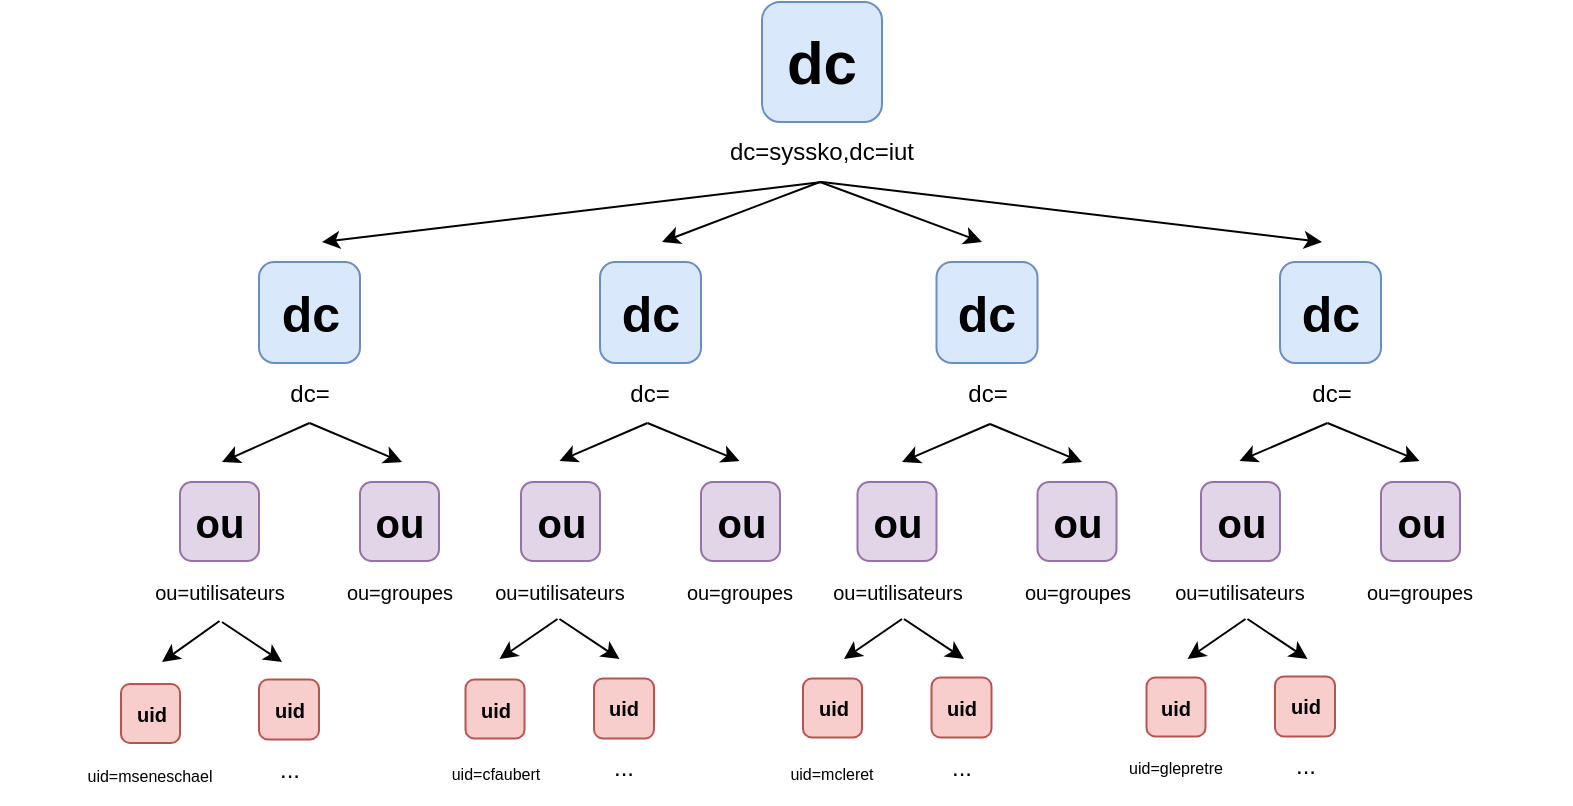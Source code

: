 <mxfile version="22.1.4" type="device">
  <diagram id="prtHgNgQTEPvFCAcTncT" name="Page-1">
    <mxGraphModel dx="1510" dy="380" grid="1" gridSize="10" guides="1" tooltips="1" connect="1" arrows="1" fold="1" page="1" pageScale="1" pageWidth="827" pageHeight="1169" math="0" shadow="0">
      <root>
        <mxCell id="0" />
        <mxCell id="1" parent="0" />
        <mxCell id="ljBDnQ2L84ngYzarCwvp-2" value="&lt;b&gt;&lt;font style=&quot;font-size: 30px;&quot;&gt;dc&lt;/font&gt;&lt;/b&gt;" style="whiteSpace=wrap;html=1;aspect=fixed;perimeterSpacing=0;rounded=1;fillColor=#dae8fc;strokeColor=#6c8ebf;" parent="1" vertex="1">
          <mxGeometry x="360" y="40" width="60" height="60" as="geometry" />
        </mxCell>
        <mxCell id="ljBDnQ2L84ngYzarCwvp-3" value="dc=syssko,dc=iut" style="text;html=1;strokeColor=none;fillColor=none;align=center;verticalAlign=middle;whiteSpace=wrap;rounded=0;" parent="1" vertex="1">
          <mxGeometry x="315" y="100" width="150" height="30" as="geometry" />
        </mxCell>
        <mxCell id="ljBDnQ2L84ngYzarCwvp-6" value="&lt;font style=&quot;font-size: 10px;&quot;&gt;ou=utilisateurs&lt;/font&gt;" style="text;html=1;strokeColor=none;fillColor=none;align=center;verticalAlign=middle;whiteSpace=wrap;rounded=0;" parent="1" vertex="1">
          <mxGeometry x="13.75" y="319.5" width="150" height="30" as="geometry" />
        </mxCell>
        <mxCell id="ljBDnQ2L84ngYzarCwvp-8" value="&lt;font style=&quot;font-size: 10px;&quot;&gt;ou=groupes&lt;/font&gt;" style="text;html=1;strokeColor=none;fillColor=none;align=center;verticalAlign=middle;whiteSpace=wrap;rounded=0;" parent="1" vertex="1">
          <mxGeometry x="103.75" y="319.5" width="150" height="30" as="geometry" />
        </mxCell>
        <mxCell id="ljBDnQ2L84ngYzarCwvp-10" value="&lt;font size=&quot;1&quot;&gt;&lt;b&gt;&lt;font style=&quot;font-size: 25px;&quot;&gt;dc&lt;/font&gt;&lt;/b&gt;&lt;/font&gt;" style="whiteSpace=wrap;html=1;aspect=fixed;perimeterSpacing=0;rounded=1;fillColor=#dae8fc;strokeColor=#6c8ebf;" parent="1" vertex="1">
          <mxGeometry x="108.5" y="170" width="50.5" height="50.5" as="geometry" />
        </mxCell>
        <mxCell id="ljBDnQ2L84ngYzarCwvp-16" value="dc=" style="text;html=1;strokeColor=none;fillColor=none;align=center;verticalAlign=middle;whiteSpace=wrap;rounded=0;" parent="1" vertex="1">
          <mxGeometry x="58.75" y="220.5" width="150" height="30" as="geometry" />
        </mxCell>
        <mxCell id="ljBDnQ2L84ngYzarCwvp-17" value="dc=" style="text;html=1;strokeColor=none;fillColor=none;align=center;verticalAlign=middle;whiteSpace=wrap;rounded=0;" parent="1" vertex="1">
          <mxGeometry x="228.75" y="220.5" width="150" height="30" as="geometry" />
        </mxCell>
        <mxCell id="ljBDnQ2L84ngYzarCwvp-18" value="dc=" style="text;html=1;strokeColor=none;fillColor=none;align=center;verticalAlign=middle;whiteSpace=wrap;rounded=0;" parent="1" vertex="1">
          <mxGeometry x="397.5" y="220.5" width="150" height="30" as="geometry" />
        </mxCell>
        <mxCell id="ljBDnQ2L84ngYzarCwvp-19" value="dc=" style="text;html=1;strokeColor=none;fillColor=none;align=center;verticalAlign=middle;whiteSpace=wrap;rounded=0;" parent="1" vertex="1">
          <mxGeometry x="569.75" y="220.5" width="150" height="30" as="geometry" />
        </mxCell>
        <mxCell id="ljBDnQ2L84ngYzarCwvp-20" value="&lt;font size=&quot;1&quot;&gt;&lt;b style=&quot;font-size: 20px;&quot;&gt;ou&lt;/b&gt;&lt;/font&gt;" style="whiteSpace=wrap;html=1;aspect=fixed;perimeterSpacing=0;rounded=1;fillColor=#e1d5e7;strokeColor=#9673a6;" parent="1" vertex="1">
          <mxGeometry x="159" y="280" width="39.5" height="39.5" as="geometry" />
        </mxCell>
        <mxCell id="ljBDnQ2L84ngYzarCwvp-26" value="&lt;font size=&quot;1&quot;&gt;&lt;b&gt;&lt;font style=&quot;font-size: 25px;&quot;&gt;dc&lt;/font&gt;&lt;/b&gt;&lt;/font&gt;" style="whiteSpace=wrap;html=1;aspect=fixed;perimeterSpacing=0;rounded=1;fillColor=#dae8fc;strokeColor=#6c8ebf;" parent="1" vertex="1">
          <mxGeometry x="279" y="170" width="50.5" height="50.5" as="geometry" />
        </mxCell>
        <mxCell id="ljBDnQ2L84ngYzarCwvp-27" value="&lt;font size=&quot;1&quot;&gt;&lt;b&gt;&lt;font style=&quot;font-size: 25px;&quot;&gt;dc&lt;/font&gt;&lt;/b&gt;&lt;/font&gt;" style="whiteSpace=wrap;html=1;aspect=fixed;perimeterSpacing=0;rounded=1;fillColor=#dae8fc;strokeColor=#6c8ebf;" parent="1" vertex="1">
          <mxGeometry x="447.25" y="170" width="50.5" height="50.5" as="geometry" />
        </mxCell>
        <mxCell id="ljBDnQ2L84ngYzarCwvp-28" value="&lt;font size=&quot;1&quot;&gt;&lt;b&gt;&lt;font style=&quot;font-size: 25px;&quot;&gt;dc&lt;/font&gt;&lt;/b&gt;&lt;/font&gt;" style="whiteSpace=wrap;html=1;aspect=fixed;perimeterSpacing=0;rounded=1;fillColor=#dae8fc;strokeColor=#6c8ebf;" parent="1" vertex="1">
          <mxGeometry x="619" y="170" width="50.5" height="50.5" as="geometry" />
        </mxCell>
        <mxCell id="ljBDnQ2L84ngYzarCwvp-30" value="&lt;font size=&quot;1&quot;&gt;&lt;b style=&quot;font-size: 20px;&quot;&gt;ou&lt;/b&gt;&lt;/font&gt;" style="whiteSpace=wrap;html=1;aspect=fixed;perimeterSpacing=0;rounded=1;fillColor=#e1d5e7;strokeColor=#9673a6;" parent="1" vertex="1">
          <mxGeometry x="69" y="280" width="39.5" height="39.5" as="geometry" />
        </mxCell>
        <mxCell id="ljBDnQ2L84ngYzarCwvp-31" value="&lt;font size=&quot;1&quot;&gt;&lt;b style=&quot;font-size: 20px;&quot;&gt;ou&lt;/b&gt;&lt;/font&gt;" style="whiteSpace=wrap;html=1;aspect=fixed;perimeterSpacing=0;rounded=1;fillColor=#e1d5e7;strokeColor=#9673a6;" parent="1" vertex="1">
          <mxGeometry x="329.5" y="280" width="39.5" height="39.5" as="geometry" />
        </mxCell>
        <mxCell id="ljBDnQ2L84ngYzarCwvp-32" value="&lt;font size=&quot;1&quot;&gt;&lt;b style=&quot;font-size: 20px;&quot;&gt;ou&lt;/b&gt;&lt;/font&gt;" style="whiteSpace=wrap;html=1;aspect=fixed;perimeterSpacing=0;rounded=1;fillColor=#e1d5e7;strokeColor=#9673a6;" parent="1" vertex="1">
          <mxGeometry x="239.5" y="280" width="39.5" height="39.5" as="geometry" />
        </mxCell>
        <mxCell id="ljBDnQ2L84ngYzarCwvp-33" value="&lt;font size=&quot;1&quot;&gt;&lt;b style=&quot;font-size: 20px;&quot;&gt;ou&lt;/b&gt;&lt;/font&gt;" style="whiteSpace=wrap;html=1;aspect=fixed;perimeterSpacing=0;rounded=1;fillColor=#e1d5e7;strokeColor=#9673a6;" parent="1" vertex="1">
          <mxGeometry x="497.75" y="280" width="39.5" height="39.5" as="geometry" />
        </mxCell>
        <mxCell id="ljBDnQ2L84ngYzarCwvp-34" value="&lt;font size=&quot;1&quot;&gt;&lt;b style=&quot;font-size: 20px;&quot;&gt;ou&lt;/b&gt;&lt;/font&gt;" style="whiteSpace=wrap;html=1;aspect=fixed;perimeterSpacing=0;rounded=1;fillColor=#e1d5e7;strokeColor=#9673a6;" parent="1" vertex="1">
          <mxGeometry x="407.75" y="280" width="39.5" height="39.5" as="geometry" />
        </mxCell>
        <mxCell id="ljBDnQ2L84ngYzarCwvp-35" value="&lt;font size=&quot;1&quot;&gt;&lt;b style=&quot;font-size: 20px;&quot;&gt;ou&lt;/b&gt;&lt;/font&gt;" style="whiteSpace=wrap;html=1;aspect=fixed;perimeterSpacing=0;rounded=1;fillColor=#e1d5e7;strokeColor=#9673a6;" parent="1" vertex="1">
          <mxGeometry x="669.5" y="280" width="39.5" height="39.5" as="geometry" />
        </mxCell>
        <mxCell id="ljBDnQ2L84ngYzarCwvp-36" value="&lt;font size=&quot;1&quot;&gt;&lt;b style=&quot;font-size: 20px;&quot;&gt;ou&lt;/b&gt;&lt;/font&gt;" style="whiteSpace=wrap;html=1;aspect=fixed;perimeterSpacing=0;rounded=1;fillColor=#e1d5e7;strokeColor=#9673a6;" parent="1" vertex="1">
          <mxGeometry x="579.5" y="280" width="39.5" height="39.5" as="geometry" />
        </mxCell>
        <mxCell id="ljBDnQ2L84ngYzarCwvp-38" value="&lt;font style=&quot;font-size: 10px;&quot;&gt;ou=utilisateurs&lt;/font&gt;" style="text;html=1;strokeColor=none;fillColor=none;align=center;verticalAlign=middle;whiteSpace=wrap;rounded=0;" parent="1" vertex="1">
          <mxGeometry x="183.75" y="319.5" width="150" height="30" as="geometry" />
        </mxCell>
        <mxCell id="ljBDnQ2L84ngYzarCwvp-39" value="&lt;font style=&quot;font-size: 10px;&quot;&gt;ou=groupes&lt;/font&gt;" style="text;html=1;strokeColor=none;fillColor=none;align=center;verticalAlign=middle;whiteSpace=wrap;rounded=0;" parent="1" vertex="1">
          <mxGeometry x="273.75" y="319.5" width="150" height="30" as="geometry" />
        </mxCell>
        <mxCell id="ljBDnQ2L84ngYzarCwvp-40" value="&lt;font style=&quot;font-size: 10px;&quot;&gt;ou=utilisateurs&lt;/font&gt;" style="text;html=1;strokeColor=none;fillColor=none;align=center;verticalAlign=middle;whiteSpace=wrap;rounded=0;" parent="1" vertex="1">
          <mxGeometry x="352.5" y="319.5" width="150" height="30" as="geometry" />
        </mxCell>
        <mxCell id="ljBDnQ2L84ngYzarCwvp-41" value="&lt;font style=&quot;font-size: 10px;&quot;&gt;ou=groupes&lt;/font&gt;" style="text;html=1;strokeColor=none;fillColor=none;align=center;verticalAlign=middle;whiteSpace=wrap;rounded=0;" parent="1" vertex="1">
          <mxGeometry x="442.5" y="319.5" width="150" height="30" as="geometry" />
        </mxCell>
        <mxCell id="ljBDnQ2L84ngYzarCwvp-42" value="&lt;font style=&quot;font-size: 10px;&quot;&gt;ou=utilisateurs&lt;/font&gt;" style="text;html=1;strokeColor=none;fillColor=none;align=center;verticalAlign=middle;whiteSpace=wrap;rounded=0;" parent="1" vertex="1">
          <mxGeometry x="524.25" y="319.5" width="150" height="30" as="geometry" />
        </mxCell>
        <mxCell id="ljBDnQ2L84ngYzarCwvp-43" value="&lt;font style=&quot;font-size: 10px;&quot;&gt;ou=groupes&lt;/font&gt;" style="text;html=1;strokeColor=none;fillColor=none;align=center;verticalAlign=middle;whiteSpace=wrap;rounded=0;" parent="1" vertex="1">
          <mxGeometry x="614.25" y="319.5" width="150" height="30" as="geometry" />
        </mxCell>
        <mxCell id="ljBDnQ2L84ngYzarCwvp-44" value="&lt;font size=&quot;1&quot;&gt;&lt;b&gt;uid&lt;/b&gt;&lt;/font&gt;" style="whiteSpace=wrap;html=1;aspect=fixed;perimeterSpacing=0;rounded=1;fillColor=#f8cecc;strokeColor=#b85450;" parent="1" vertex="1">
          <mxGeometry x="39.5" y="381" width="29.5" height="29.5" as="geometry" />
        </mxCell>
        <mxCell id="ljBDnQ2L84ngYzarCwvp-45" value="&lt;b&gt;&lt;font size=&quot;1&quot;&gt;uid&lt;/font&gt;&lt;/b&gt;" style="whiteSpace=wrap;html=1;aspect=fixed;perimeterSpacing=0;rounded=1;fillColor=#f8cecc;strokeColor=#b85450;" parent="1" vertex="1">
          <mxGeometry x="108.5" y="378.75" width="30" height="30" as="geometry" />
        </mxCell>
        <mxCell id="ljBDnQ2L84ngYzarCwvp-49" value="&lt;font size=&quot;1&quot;&gt;&lt;b&gt;uid&lt;/b&gt;&lt;/font&gt;" style="whiteSpace=wrap;html=1;aspect=fixed;perimeterSpacing=0;rounded=1;fillColor=#f8cecc;strokeColor=#b85450;" parent="1" vertex="1">
          <mxGeometry x="211.75" y="378.75" width="29.5" height="29.5" as="geometry" />
        </mxCell>
        <mxCell id="ljBDnQ2L84ngYzarCwvp-50" value="&lt;b&gt;&lt;font size=&quot;1&quot;&gt;uid&lt;/font&gt;&lt;/b&gt;" style="whiteSpace=wrap;html=1;aspect=fixed;perimeterSpacing=0;rounded=1;fillColor=#f8cecc;strokeColor=#b85450;" parent="1" vertex="1">
          <mxGeometry x="276" y="378.25" width="30" height="30" as="geometry" />
        </mxCell>
        <mxCell id="ljBDnQ2L84ngYzarCwvp-51" value="&lt;font size=&quot;1&quot;&gt;&lt;b&gt;uid&lt;/b&gt;&lt;/font&gt;" style="whiteSpace=wrap;html=1;aspect=fixed;perimeterSpacing=0;rounded=1;fillColor=#f8cecc;strokeColor=#b85450;" parent="1" vertex="1">
          <mxGeometry x="380.5" y="378.25" width="29.5" height="29.5" as="geometry" />
        </mxCell>
        <mxCell id="ljBDnQ2L84ngYzarCwvp-52" value="&lt;b&gt;&lt;font size=&quot;1&quot;&gt;uid&lt;/font&gt;&lt;/b&gt;" style="whiteSpace=wrap;html=1;aspect=fixed;perimeterSpacing=0;rounded=1;fillColor=#f8cecc;strokeColor=#b85450;" parent="1" vertex="1">
          <mxGeometry x="444.75" y="377.75" width="30" height="30" as="geometry" />
        </mxCell>
        <mxCell id="ljBDnQ2L84ngYzarCwvp-53" value="&lt;font size=&quot;1&quot;&gt;&lt;b&gt;uid&lt;/b&gt;&lt;/font&gt;" style="whiteSpace=wrap;html=1;aspect=fixed;perimeterSpacing=0;rounded=1;fillColor=#f8cecc;strokeColor=#b85450;" parent="1" vertex="1">
          <mxGeometry x="552.25" y="377.75" width="29.5" height="29.5" as="geometry" />
        </mxCell>
        <mxCell id="ljBDnQ2L84ngYzarCwvp-54" value="&lt;b&gt;&lt;font size=&quot;1&quot;&gt;uid&lt;/font&gt;&lt;/b&gt;" style="whiteSpace=wrap;html=1;aspect=fixed;perimeterSpacing=0;rounded=1;fillColor=#f8cecc;strokeColor=#b85450;" parent="1" vertex="1">
          <mxGeometry x="616.5" y="377.25" width="30" height="30" as="geometry" />
        </mxCell>
        <mxCell id="ljBDnQ2L84ngYzarCwvp-55" value="&lt;font style=&quot;font-size: 8px;&quot;&gt;uid=mseneschael&lt;/font&gt;" style="text;html=1;strokeColor=none;fillColor=none;align=center;verticalAlign=middle;whiteSpace=wrap;rounded=0;" parent="1" vertex="1">
          <mxGeometry x="-20.75" y="411" width="150" height="30" as="geometry" />
        </mxCell>
        <mxCell id="ljBDnQ2L84ngYzarCwvp-56" value="..." style="text;html=1;strokeColor=none;fillColor=none;align=center;verticalAlign=middle;whiteSpace=wrap;rounded=0;" parent="1" vertex="1">
          <mxGeometry x="48.5" y="408.75" width="150" height="30" as="geometry" />
        </mxCell>
        <mxCell id="ljBDnQ2L84ngYzarCwvp-57" value="&lt;font style=&quot;font-size: 8px;&quot;&gt;uid=cfaubert&lt;/font&gt;" style="text;html=1;strokeColor=none;fillColor=none;align=center;verticalAlign=middle;whiteSpace=wrap;rounded=0;" parent="1" vertex="1">
          <mxGeometry x="151.5" y="409.5" width="150" height="30" as="geometry" />
        </mxCell>
        <mxCell id="ljBDnQ2L84ngYzarCwvp-58" value="..." style="text;html=1;strokeColor=none;fillColor=none;align=center;verticalAlign=middle;whiteSpace=wrap;rounded=0;" parent="1" vertex="1">
          <mxGeometry x="216" y="408.25" width="150" height="30" as="geometry" />
        </mxCell>
        <mxCell id="ljBDnQ2L84ngYzarCwvp-59" value="&lt;font style=&quot;font-size: 8px;&quot;&gt;uid=mcleret&lt;/font&gt;" style="text;html=1;strokeColor=none;fillColor=none;align=center;verticalAlign=middle;whiteSpace=wrap;rounded=0;" parent="1" vertex="1">
          <mxGeometry x="320.25" y="409.5" width="150" height="30" as="geometry" />
        </mxCell>
        <mxCell id="ljBDnQ2L84ngYzarCwvp-60" value="..." style="text;html=1;strokeColor=none;fillColor=none;align=center;verticalAlign=middle;whiteSpace=wrap;rounded=0;" parent="1" vertex="1">
          <mxGeometry x="384.75" y="407.75" width="150" height="30" as="geometry" />
        </mxCell>
        <mxCell id="ljBDnQ2L84ngYzarCwvp-61" value="&lt;font style=&quot;font-size: 8px;&quot;&gt;uid=glepretre&lt;/font&gt;" style="text;html=1;strokeColor=none;fillColor=none;align=center;verticalAlign=middle;whiteSpace=wrap;rounded=0;" parent="1" vertex="1">
          <mxGeometry x="492" y="407.25" width="150" height="30" as="geometry" />
        </mxCell>
        <mxCell id="ljBDnQ2L84ngYzarCwvp-62" value="..." style="text;html=1;strokeColor=none;fillColor=none;align=center;verticalAlign=middle;whiteSpace=wrap;rounded=0;" parent="1" vertex="1">
          <mxGeometry x="556.5" y="407.25" width="150" height="30" as="geometry" />
        </mxCell>
        <mxCell id="ljBDnQ2L84ngYzarCwvp-63" value="" style="endArrow=classic;html=1;rounded=0;exitX=0.5;exitY=1;exitDx=0;exitDy=0;" parent="1" source="ljBDnQ2L84ngYzarCwvp-6" edge="1">
          <mxGeometry width="50" height="50" relative="1" as="geometry">
            <mxPoint x="210" y="330" as="sourcePoint" />
            <mxPoint x="60" y="370" as="targetPoint" />
          </mxGeometry>
        </mxCell>
        <mxCell id="ljBDnQ2L84ngYzarCwvp-64" value="" style="endArrow=classic;html=1;rounded=0;" parent="1" edge="1">
          <mxGeometry width="50" height="50" relative="1" as="geometry">
            <mxPoint x="90" y="350" as="sourcePoint" />
            <mxPoint x="120" y="370" as="targetPoint" />
          </mxGeometry>
        </mxCell>
        <mxCell id="ljBDnQ2L84ngYzarCwvp-68" value="" style="endArrow=classic;html=1;rounded=0;exitX=0.5;exitY=1;exitDx=0;exitDy=0;" parent="1" edge="1">
          <mxGeometry width="50" height="50" relative="1" as="geometry">
            <mxPoint x="257.75" y="348.5" as="sourcePoint" />
            <mxPoint x="228.75" y="368.5" as="targetPoint" />
          </mxGeometry>
        </mxCell>
        <mxCell id="ljBDnQ2L84ngYzarCwvp-69" value="" style="endArrow=classic;html=1;rounded=0;" parent="1" edge="1">
          <mxGeometry width="50" height="50" relative="1" as="geometry">
            <mxPoint x="258.75" y="348.5" as="sourcePoint" />
            <mxPoint x="288.75" y="368.5" as="targetPoint" />
          </mxGeometry>
        </mxCell>
        <mxCell id="ljBDnQ2L84ngYzarCwvp-72" value="" style="endArrow=classic;html=1;rounded=0;exitX=0.5;exitY=1;exitDx=0;exitDy=0;" parent="1" edge="1">
          <mxGeometry width="50" height="50" relative="1" as="geometry">
            <mxPoint x="430" y="348.5" as="sourcePoint" />
            <mxPoint x="401" y="368.5" as="targetPoint" />
          </mxGeometry>
        </mxCell>
        <mxCell id="ljBDnQ2L84ngYzarCwvp-73" value="" style="endArrow=classic;html=1;rounded=0;" parent="1" edge="1">
          <mxGeometry width="50" height="50" relative="1" as="geometry">
            <mxPoint x="431" y="348.5" as="sourcePoint" />
            <mxPoint x="461" y="368.5" as="targetPoint" />
          </mxGeometry>
        </mxCell>
        <mxCell id="ljBDnQ2L84ngYzarCwvp-76" value="" style="endArrow=classic;html=1;rounded=0;exitX=0.5;exitY=1;exitDx=0;exitDy=0;" parent="1" edge="1">
          <mxGeometry width="50" height="50" relative="1" as="geometry">
            <mxPoint x="601.75" y="348.5" as="sourcePoint" />
            <mxPoint x="572.75" y="368.5" as="targetPoint" />
          </mxGeometry>
        </mxCell>
        <mxCell id="ljBDnQ2L84ngYzarCwvp-77" value="" style="endArrow=classic;html=1;rounded=0;" parent="1" edge="1">
          <mxGeometry width="50" height="50" relative="1" as="geometry">
            <mxPoint x="602.75" y="348.5" as="sourcePoint" />
            <mxPoint x="632.75" y="368.5" as="targetPoint" />
          </mxGeometry>
        </mxCell>
        <mxCell id="ljBDnQ2L84ngYzarCwvp-80" value="" style="endArrow=classic;html=1;rounded=0;exitX=0.5;exitY=1;exitDx=0;exitDy=0;" parent="1" source="ljBDnQ2L84ngYzarCwvp-16" edge="1">
          <mxGeometry width="50" height="50" relative="1" as="geometry">
            <mxPoint x="70" y="190" as="sourcePoint" />
            <mxPoint x="90" y="270" as="targetPoint" />
          </mxGeometry>
        </mxCell>
        <mxCell id="ljBDnQ2L84ngYzarCwvp-81" value="" style="endArrow=classic;html=1;rounded=0;exitX=0.5;exitY=1;exitDx=0;exitDy=0;" parent="1" source="ljBDnQ2L84ngYzarCwvp-16" edge="1">
          <mxGeometry width="50" height="50" relative="1" as="geometry">
            <mxPoint x="144" y="261" as="sourcePoint" />
            <mxPoint x="180" y="270" as="targetPoint" />
          </mxGeometry>
        </mxCell>
        <mxCell id="ljBDnQ2L84ngYzarCwvp-82" value="" style="endArrow=classic;html=1;rounded=0;exitX=0.5;exitY=1;exitDx=0;exitDy=0;" parent="1" edge="1">
          <mxGeometry width="50" height="50" relative="1" as="geometry">
            <mxPoint x="302.75" y="250.5" as="sourcePoint" />
            <mxPoint x="258.75" y="269.5" as="targetPoint" />
          </mxGeometry>
        </mxCell>
        <mxCell id="ljBDnQ2L84ngYzarCwvp-83" value="" style="endArrow=classic;html=1;rounded=0;exitX=0.5;exitY=1;exitDx=0;exitDy=0;" parent="1" edge="1">
          <mxGeometry width="50" height="50" relative="1" as="geometry">
            <mxPoint x="302.75" y="250.5" as="sourcePoint" />
            <mxPoint x="348.75" y="269.5" as="targetPoint" />
          </mxGeometry>
        </mxCell>
        <mxCell id="ljBDnQ2L84ngYzarCwvp-84" value="" style="endArrow=classic;html=1;rounded=0;exitX=0.5;exitY=1;exitDx=0;exitDy=0;" parent="1" edge="1">
          <mxGeometry width="50" height="50" relative="1" as="geometry">
            <mxPoint x="474" y="251" as="sourcePoint" />
            <mxPoint x="430" y="270" as="targetPoint" />
          </mxGeometry>
        </mxCell>
        <mxCell id="ljBDnQ2L84ngYzarCwvp-85" value="" style="endArrow=classic;html=1;rounded=0;exitX=0.5;exitY=1;exitDx=0;exitDy=0;" parent="1" edge="1">
          <mxGeometry width="50" height="50" relative="1" as="geometry">
            <mxPoint x="474" y="251" as="sourcePoint" />
            <mxPoint x="520" y="270" as="targetPoint" />
          </mxGeometry>
        </mxCell>
        <mxCell id="ljBDnQ2L84ngYzarCwvp-86" value="" style="endArrow=classic;html=1;rounded=0;exitX=0.5;exitY=1;exitDx=0;exitDy=0;" parent="1" edge="1">
          <mxGeometry width="50" height="50" relative="1" as="geometry">
            <mxPoint x="642.75" y="250.5" as="sourcePoint" />
            <mxPoint x="598.75" y="269.5" as="targetPoint" />
          </mxGeometry>
        </mxCell>
        <mxCell id="ljBDnQ2L84ngYzarCwvp-87" value="" style="endArrow=classic;html=1;rounded=0;exitX=0.5;exitY=1;exitDx=0;exitDy=0;" parent="1" edge="1">
          <mxGeometry width="50" height="50" relative="1" as="geometry">
            <mxPoint x="642.75" y="250.5" as="sourcePoint" />
            <mxPoint x="688.75" y="269.5" as="targetPoint" />
          </mxGeometry>
        </mxCell>
        <mxCell id="ljBDnQ2L84ngYzarCwvp-88" value="" style="endArrow=classic;html=1;rounded=0;exitX=0.5;exitY=1;exitDx=0;exitDy=0;" parent="1" edge="1">
          <mxGeometry width="50" height="50" relative="1" as="geometry">
            <mxPoint x="389" y="130" as="sourcePoint" />
            <mxPoint x="310" y="160" as="targetPoint" />
          </mxGeometry>
        </mxCell>
        <mxCell id="ljBDnQ2L84ngYzarCwvp-89" value="" style="endArrow=classic;html=1;rounded=0;exitX=0.5;exitY=1;exitDx=0;exitDy=0;" parent="1" edge="1">
          <mxGeometry width="50" height="50" relative="1" as="geometry">
            <mxPoint x="389" y="130" as="sourcePoint" />
            <mxPoint x="470" y="160" as="targetPoint" />
          </mxGeometry>
        </mxCell>
        <mxCell id="ljBDnQ2L84ngYzarCwvp-90" value="" style="endArrow=classic;html=1;rounded=0;" parent="1" edge="1">
          <mxGeometry width="50" height="50" relative="1" as="geometry">
            <mxPoint x="390" y="130" as="sourcePoint" />
            <mxPoint x="140" y="160" as="targetPoint" />
          </mxGeometry>
        </mxCell>
        <mxCell id="ljBDnQ2L84ngYzarCwvp-91" value="" style="endArrow=classic;html=1;rounded=0;" parent="1" edge="1">
          <mxGeometry width="50" height="50" relative="1" as="geometry">
            <mxPoint x="390" y="130" as="sourcePoint" />
            <mxPoint x="640" y="160" as="targetPoint" />
          </mxGeometry>
        </mxCell>
      </root>
    </mxGraphModel>
  </diagram>
</mxfile>
